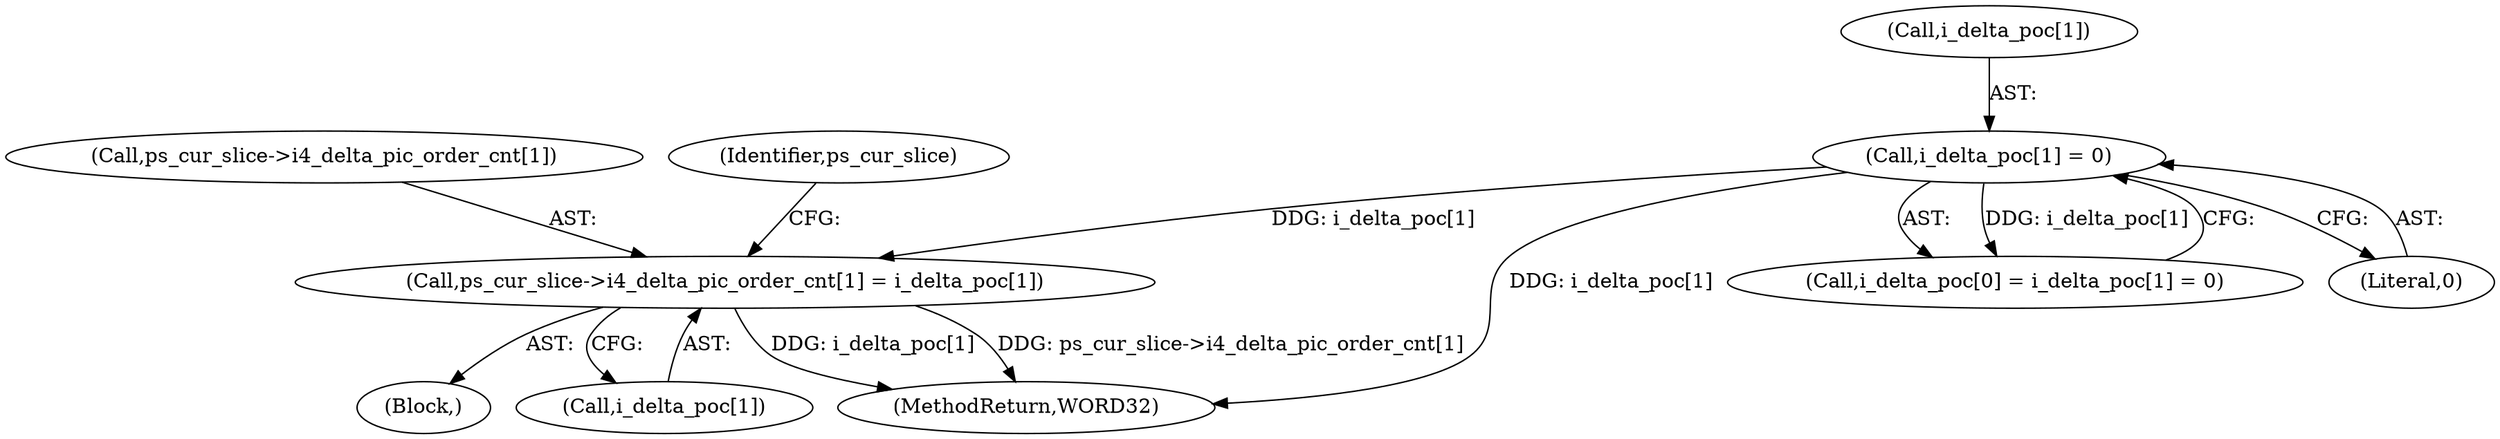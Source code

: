 digraph "0_Android_6c327afb263837bc90760c55c6605b26161a4eb9_0@array" {
"1001445" [label="(Call,ps_cur_slice->i4_delta_pic_order_cnt[1] = i_delta_poc[1])"];
"1000692" [label="(Call,i_delta_poc[1] = 0)"];
"1001446" [label="(Call,ps_cur_slice->i4_delta_pic_order_cnt[1])"];
"1000692" [label="(Call,i_delta_poc[1] = 0)"];
"1000688" [label="(Call,i_delta_poc[0] = i_delta_poc[1] = 0)"];
"1001445" [label="(Call,ps_cur_slice->i4_delta_pic_order_cnt[1] = i_delta_poc[1])"];
"1000693" [label="(Call,i_delta_poc[1])"];
"1000696" [label="(Literal,0)"];
"1000158" [label="(Block,)"];
"1001456" [label="(Identifier,ps_cur_slice)"];
"1001451" [label="(Call,i_delta_poc[1])"];
"1002606" [label="(MethodReturn,WORD32)"];
"1001445" -> "1000158"  [label="AST: "];
"1001445" -> "1001451"  [label="CFG: "];
"1001446" -> "1001445"  [label="AST: "];
"1001451" -> "1001445"  [label="AST: "];
"1001456" -> "1001445"  [label="CFG: "];
"1001445" -> "1002606"  [label="DDG: i_delta_poc[1]"];
"1001445" -> "1002606"  [label="DDG: ps_cur_slice->i4_delta_pic_order_cnt[1]"];
"1000692" -> "1001445"  [label="DDG: i_delta_poc[1]"];
"1000692" -> "1000688"  [label="AST: "];
"1000692" -> "1000696"  [label="CFG: "];
"1000693" -> "1000692"  [label="AST: "];
"1000696" -> "1000692"  [label="AST: "];
"1000688" -> "1000692"  [label="CFG: "];
"1000692" -> "1002606"  [label="DDG: i_delta_poc[1]"];
"1000692" -> "1000688"  [label="DDG: i_delta_poc[1]"];
}
